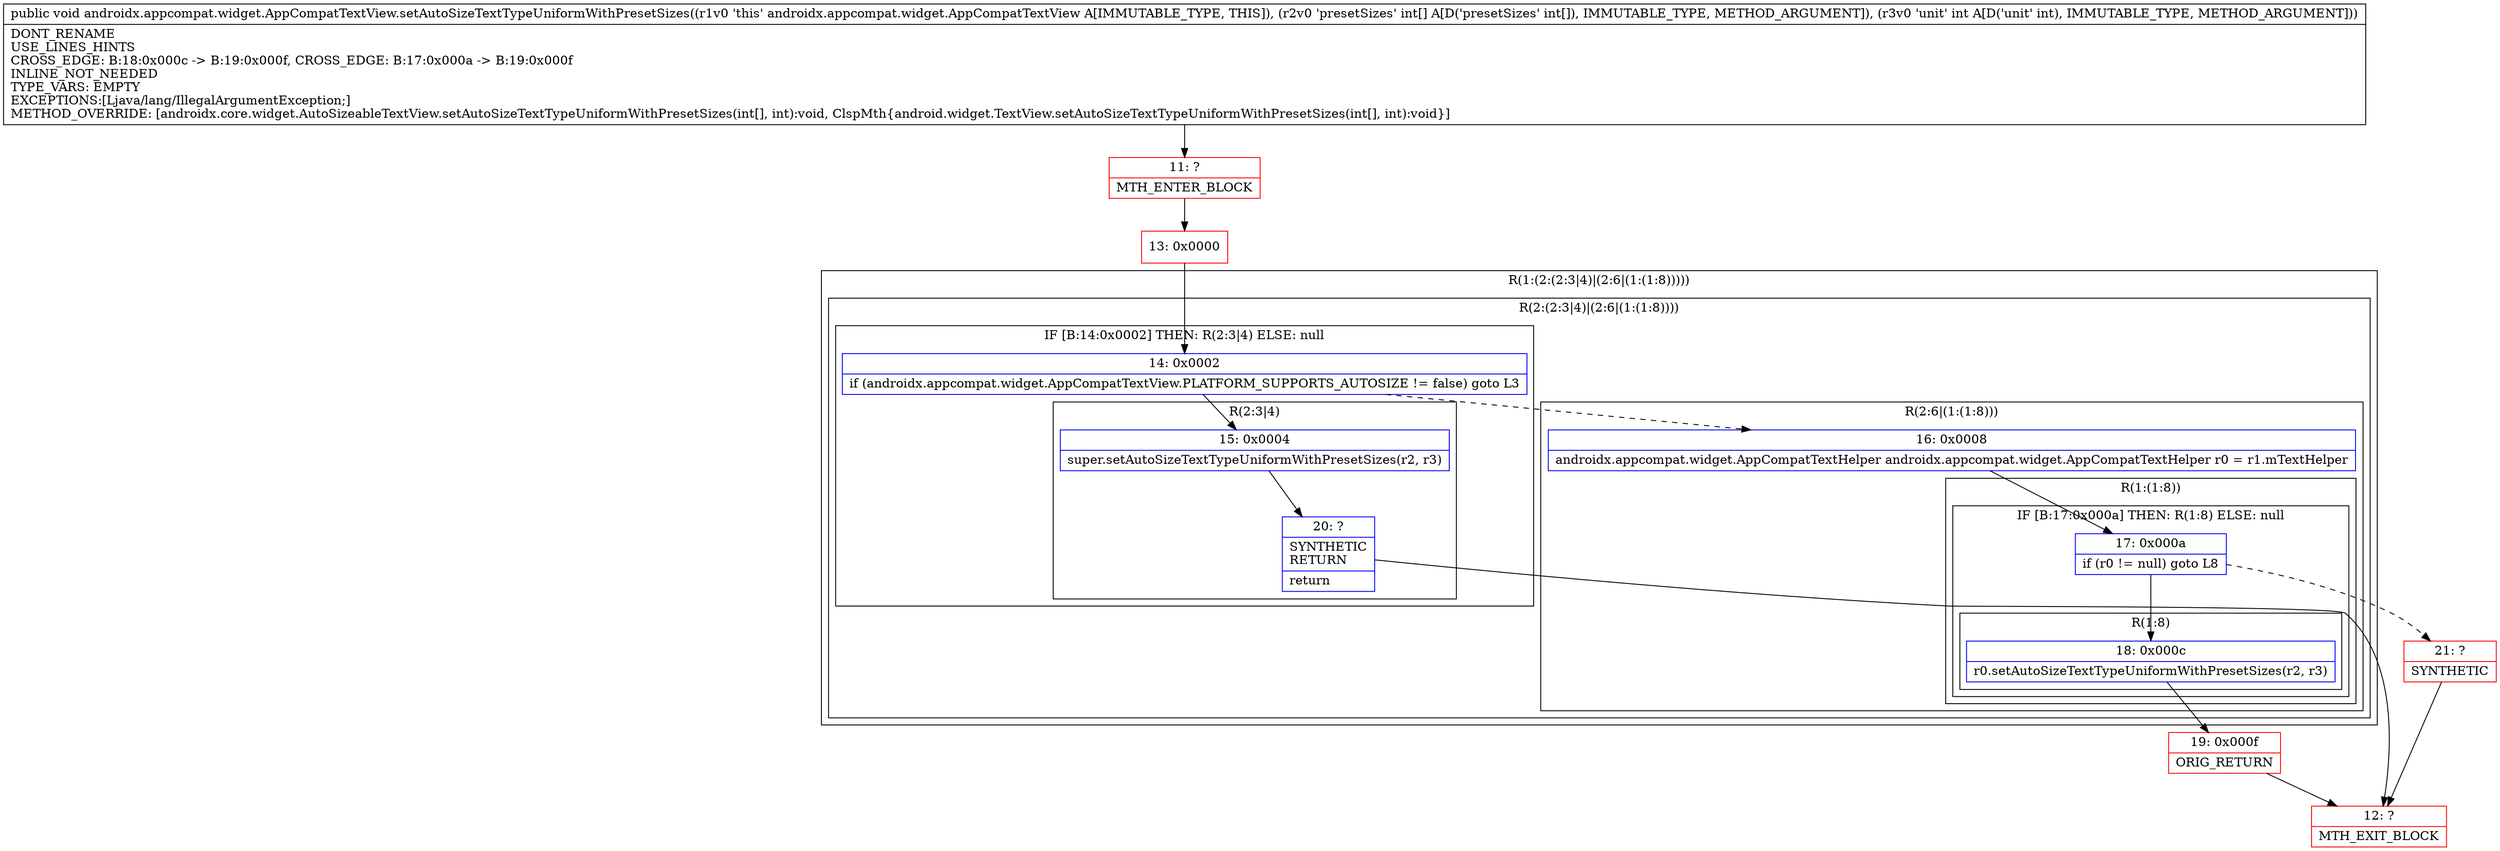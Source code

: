 digraph "CFG forandroidx.appcompat.widget.AppCompatTextView.setAutoSizeTextTypeUniformWithPresetSizes([II)V" {
subgraph cluster_Region_2137778474 {
label = "R(1:(2:(2:3|4)|(2:6|(1:(1:8)))))";
node [shape=record,color=blue];
subgraph cluster_Region_980398588 {
label = "R(2:(2:3|4)|(2:6|(1:(1:8))))";
node [shape=record,color=blue];
subgraph cluster_IfRegion_274691362 {
label = "IF [B:14:0x0002] THEN: R(2:3|4) ELSE: null";
node [shape=record,color=blue];
Node_14 [shape=record,label="{14\:\ 0x0002|if (androidx.appcompat.widget.AppCompatTextView.PLATFORM_SUPPORTS_AUTOSIZE != false) goto L3\l}"];
subgraph cluster_Region_830474855 {
label = "R(2:3|4)";
node [shape=record,color=blue];
Node_15 [shape=record,label="{15\:\ 0x0004|super.setAutoSizeTextTypeUniformWithPresetSizes(r2, r3)\l}"];
Node_20 [shape=record,label="{20\:\ ?|SYNTHETIC\lRETURN\l|return\l}"];
}
}
subgraph cluster_Region_1958376054 {
label = "R(2:6|(1:(1:8)))";
node [shape=record,color=blue];
Node_16 [shape=record,label="{16\:\ 0x0008|androidx.appcompat.widget.AppCompatTextHelper androidx.appcompat.widget.AppCompatTextHelper r0 = r1.mTextHelper\l}"];
subgraph cluster_Region_293771204 {
label = "R(1:(1:8))";
node [shape=record,color=blue];
subgraph cluster_IfRegion_1563198712 {
label = "IF [B:17:0x000a] THEN: R(1:8) ELSE: null";
node [shape=record,color=blue];
Node_17 [shape=record,label="{17\:\ 0x000a|if (r0 != null) goto L8\l}"];
subgraph cluster_Region_2005218566 {
label = "R(1:8)";
node [shape=record,color=blue];
Node_18 [shape=record,label="{18\:\ 0x000c|r0.setAutoSizeTextTypeUniformWithPresetSizes(r2, r3)\l}"];
}
}
}
}
}
}
Node_11 [shape=record,color=red,label="{11\:\ ?|MTH_ENTER_BLOCK\l}"];
Node_13 [shape=record,color=red,label="{13\:\ 0x0000}"];
Node_12 [shape=record,color=red,label="{12\:\ ?|MTH_EXIT_BLOCK\l}"];
Node_19 [shape=record,color=red,label="{19\:\ 0x000f|ORIG_RETURN\l}"];
Node_21 [shape=record,color=red,label="{21\:\ ?|SYNTHETIC\l}"];
MethodNode[shape=record,label="{public void androidx.appcompat.widget.AppCompatTextView.setAutoSizeTextTypeUniformWithPresetSizes((r1v0 'this' androidx.appcompat.widget.AppCompatTextView A[IMMUTABLE_TYPE, THIS]), (r2v0 'presetSizes' int[] A[D('presetSizes' int[]), IMMUTABLE_TYPE, METHOD_ARGUMENT]), (r3v0 'unit' int A[D('unit' int), IMMUTABLE_TYPE, METHOD_ARGUMENT]))  | DONT_RENAME\lUSE_LINES_HINTS\lCROSS_EDGE: B:18:0x000c \-\> B:19:0x000f, CROSS_EDGE: B:17:0x000a \-\> B:19:0x000f\lINLINE_NOT_NEEDED\lTYPE_VARS: EMPTY\lEXCEPTIONS:[Ljava\/lang\/IllegalArgumentException;]\lMETHOD_OVERRIDE: [androidx.core.widget.AutoSizeableTextView.setAutoSizeTextTypeUniformWithPresetSizes(int[], int):void, ClspMth\{android.widget.TextView.setAutoSizeTextTypeUniformWithPresetSizes(int[], int):void\}]\l}"];
MethodNode -> Node_11;Node_14 -> Node_15;
Node_14 -> Node_16[style=dashed];
Node_15 -> Node_20;
Node_20 -> Node_12;
Node_16 -> Node_17;
Node_17 -> Node_18;
Node_17 -> Node_21[style=dashed];
Node_18 -> Node_19;
Node_11 -> Node_13;
Node_13 -> Node_14;
Node_19 -> Node_12;
Node_21 -> Node_12;
}

